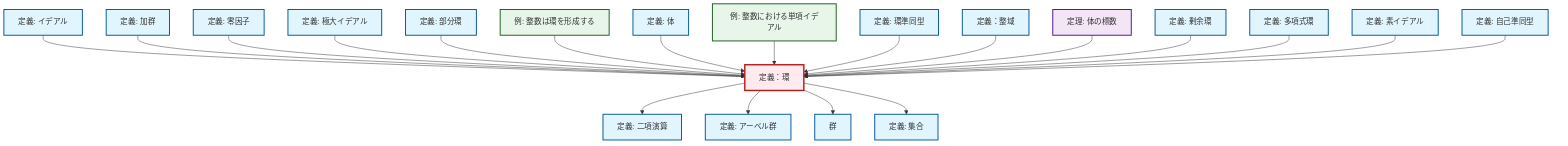 graph TD
    classDef definition fill:#e1f5fe,stroke:#01579b,stroke-width:2px
    classDef theorem fill:#f3e5f5,stroke:#4a148c,stroke-width:2px
    classDef axiom fill:#fff3e0,stroke:#e65100,stroke-width:2px
    classDef example fill:#e8f5e9,stroke:#1b5e20,stroke-width:2px
    classDef current fill:#ffebee,stroke:#b71c1c,stroke-width:3px
    def-field["定義: 体"]:::definition
    def-polynomial-ring["定義: 多項式環"]:::definition
    def-zero-divisor["定義: 零因子"]:::definition
    def-group["群"]:::definition
    ex-integers-ring["例: 整数は環を形成する"]:::example
    def-module["定義: 加群"]:::definition
    def-abelian-group["定義: アーベル群"]:::definition
    def-prime-ideal["定義: 素イデアル"]:::definition
    ex-principal-ideal["例: 整数における単項イデアル"]:::example
    def-ring-homomorphism["定義: 環準同型"]:::definition
    def-binary-operation["定義: 二項演算"]:::definition
    def-endomorphism["定義: 自己準同型"]:::definition
    def-subring["定義: 部分環"]:::definition
    def-quotient-ring["定義: 剰余環"]:::definition
    def-ideal["定義: イデアル"]:::definition
    def-integral-domain["定義：整域"]:::definition
    thm-field-characteristic["定理: 体の標数"]:::theorem
    def-ring["定義：環"]:::definition
    def-maximal-ideal["定義: 極大イデアル"]:::definition
    def-set["定義: 集合"]:::definition
    def-ring --> def-binary-operation
    def-ideal --> def-ring
    def-module --> def-ring
    def-zero-divisor --> def-ring
    def-maximal-ideal --> def-ring
    def-ring --> def-abelian-group
    def-subring --> def-ring
    def-ring --> def-group
    ex-integers-ring --> def-ring
    def-ring --> def-set
    def-field --> def-ring
    ex-principal-ideal --> def-ring
    def-ring-homomorphism --> def-ring
    def-integral-domain --> def-ring
    thm-field-characteristic --> def-ring
    def-quotient-ring --> def-ring
    def-polynomial-ring --> def-ring
    def-prime-ideal --> def-ring
    def-endomorphism --> def-ring
    class def-ring current